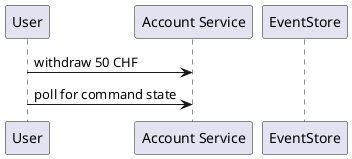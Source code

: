 @startuml

participant "User" as U
participant "Account Service" as S
participant "EventStore" as ES

U -> S: withdraw 50 CHF
U -> S: poll for command state

@enduml